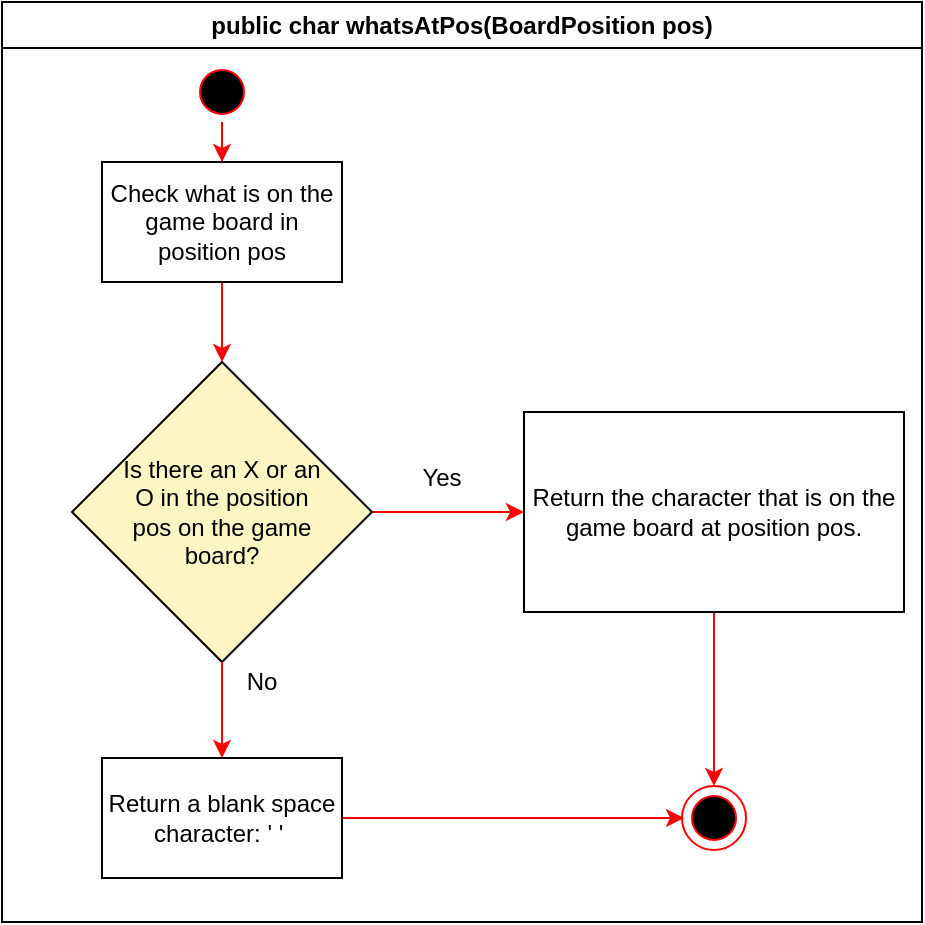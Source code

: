 <mxfile version="13.7.3" type="device"><diagram id="YZeFxS9wqxn9Qp7V1SDu" name="Page-1"><mxGraphModel dx="1422" dy="617" grid="1" gridSize="10" guides="1" tooltips="1" connect="1" arrows="1" fold="1" page="1" pageScale="1" pageWidth="850" pageHeight="1100" math="0" shadow="0"><root><mxCell id="0"/><mxCell id="1" parent="0"/><mxCell id="HGhz0U9ufz9qvhWKM6n_-1" value="public char whatsAtPos(BoardPosition pos)" style="swimlane;whiteSpace=wrap" parent="1" vertex="1"><mxGeometry x="170" y="90" width="460" height="460" as="geometry"><mxRectangle x="530" y="40" width="300" height="23" as="alternateBounds"/></mxGeometry></mxCell><mxCell id="HGhz0U9ufz9qvhWKM6n_-2" value="" style="edgeStyle=orthogonalEdgeStyle;rounded=0;orthogonalLoop=1;jettySize=auto;html=1;strokeColor=#FF0000;entryX=0.5;entryY=0;entryDx=0;entryDy=0;" parent="HGhz0U9ufz9qvhWKM6n_-1" source="HGhz0U9ufz9qvhWKM6n_-3" target="HGhz0U9ufz9qvhWKM6n_-7" edge="1"><mxGeometry relative="1" as="geometry"><mxPoint x="110" y="110" as="targetPoint"/></mxGeometry></mxCell><mxCell id="HGhz0U9ufz9qvhWKM6n_-3" value="" style="ellipse;shape=startState;fillColor=#000000;strokeColor=#ff0000;" parent="HGhz0U9ufz9qvhWKM6n_-1" vertex="1"><mxGeometry x="95" y="30" width="30" height="30" as="geometry"/></mxCell><mxCell id="HGhz0U9ufz9qvhWKM6n_-16" value="" style="edgeStyle=orthogonalEdgeStyle;rounded=0;orthogonalLoop=1;jettySize=auto;html=1;strokeColor=#FF0000;entryX=0.5;entryY=0;entryDx=0;entryDy=0;" parent="HGhz0U9ufz9qvhWKM6n_-1" source="HGhz0U9ufz9qvhWKM6n_-7" target="HGhz0U9ufz9qvhWKM6n_-17" edge="1"><mxGeometry relative="1" as="geometry"><mxPoint x="110" y="270" as="targetPoint"/></mxGeometry></mxCell><mxCell id="HGhz0U9ufz9qvhWKM6n_-7" value="Check what is on the game board in position pos" style="rounded=0;whiteSpace=wrap;html=1;" parent="HGhz0U9ufz9qvhWKM6n_-1" vertex="1"><mxGeometry x="50" y="80" width="120" height="60" as="geometry"/></mxCell><mxCell id="HGhz0U9ufz9qvhWKM6n_-14" value="" style="edgeStyle=orthogonalEdgeStyle;rounded=0;orthogonalLoop=1;jettySize=auto;html=1;strokeColor=#FF0000;entryX=0.5;entryY=0;entryDx=0;entryDy=0;" parent="HGhz0U9ufz9qvhWKM6n_-1" source="HGhz0U9ufz9qvhWKM6n_-11" target="HGhz0U9ufz9qvhWKM6n_-5" edge="1"><mxGeometry relative="1" as="geometry"><mxPoint x="285" y="218" as="targetPoint"/></mxGeometry></mxCell><mxCell id="HGhz0U9ufz9qvhWKM6n_-11" value="Return the character that is on the game board at position pos." style="rounded=0;whiteSpace=wrap;html=1;" parent="HGhz0U9ufz9qvhWKM6n_-1" vertex="1"><mxGeometry x="261" y="205" width="190" height="100" as="geometry"/></mxCell><mxCell id="HGhz0U9ufz9qvhWKM6n_-18" value="" style="edgeStyle=orthogonalEdgeStyle;rounded=0;orthogonalLoop=1;jettySize=auto;html=1;strokeColor=#FF0000;" parent="HGhz0U9ufz9qvhWKM6n_-1" source="HGhz0U9ufz9qvhWKM6n_-17" target="HGhz0U9ufz9qvhWKM6n_-11" edge="1"><mxGeometry relative="1" as="geometry"/></mxCell><mxCell id="HGhz0U9ufz9qvhWKM6n_-17" value="Is there an X or an O in the position pos on the game board?" style="rhombus;whiteSpace=wrap;html=1;fillColor=#FFF4C3;spacingLeft=20;spacingRight=20;" parent="HGhz0U9ufz9qvhWKM6n_-1" vertex="1"><mxGeometry x="35" y="180" width="150" height="150" as="geometry"/></mxCell><mxCell id="HGhz0U9ufz9qvhWKM6n_-4" value="" style="group" parent="HGhz0U9ufz9qvhWKM6n_-1" vertex="1" connectable="0"><mxGeometry x="340" y="392" width="32" height="32" as="geometry"/></mxCell><mxCell id="HGhz0U9ufz9qvhWKM6n_-5" value="" style="ellipse;whiteSpace=wrap;html=1;aspect=fixed;fillColor=#ffffff;strokeColor=#FF0000;" parent="HGhz0U9ufz9qvhWKM6n_-4" vertex="1"><mxGeometry width="32" height="32" as="geometry"/></mxCell><mxCell id="HGhz0U9ufz9qvhWKM6n_-6" value="" style="ellipse;shape=startState;fillColor=#000000;strokeColor=#ff0000;" parent="HGhz0U9ufz9qvhWKM6n_-4" vertex="1"><mxGeometry x="1" y="1" width="30" height="30" as="geometry"/></mxCell><mxCell id="HGhz0U9ufz9qvhWKM6n_-25" value="" style="edgeStyle=orthogonalEdgeStyle;rounded=0;orthogonalLoop=1;jettySize=auto;html=1;strokeColor=#FF0000;entryX=0;entryY=0.5;entryDx=0;entryDy=0;" parent="HGhz0U9ufz9qvhWKM6n_-1" source="HGhz0U9ufz9qvhWKM6n_-21" target="HGhz0U9ufz9qvhWKM6n_-6" edge="1"><mxGeometry relative="1" as="geometry"><mxPoint x="250" y="408" as="targetPoint"/></mxGeometry></mxCell><mxCell id="HGhz0U9ufz9qvhWKM6n_-21" value="Return a blank space character: ' '&amp;nbsp;" style="rounded=0;whiteSpace=wrap;html=1;" parent="HGhz0U9ufz9qvhWKM6n_-1" vertex="1"><mxGeometry x="50" y="378" width="120" height="60" as="geometry"/></mxCell><mxCell id="HGhz0U9ufz9qvhWKM6n_-20" value="" style="edgeStyle=orthogonalEdgeStyle;rounded=0;orthogonalLoop=1;jettySize=auto;html=1;strokeColor=#FF0000;" parent="HGhz0U9ufz9qvhWKM6n_-1" source="HGhz0U9ufz9qvhWKM6n_-17" target="HGhz0U9ufz9qvhWKM6n_-21" edge="1"><mxGeometry relative="1" as="geometry"><mxPoint x="110" y="378" as="targetPoint"/></mxGeometry></mxCell><mxCell id="HGhz0U9ufz9qvhWKM6n_-22" value="Yes" style="text;html=1;strokeColor=none;fillColor=none;align=center;verticalAlign=middle;whiteSpace=wrap;rounded=0;" parent="HGhz0U9ufz9qvhWKM6n_-1" vertex="1"><mxGeometry x="200" y="228" width="40" height="20" as="geometry"/></mxCell><mxCell id="HGhz0U9ufz9qvhWKM6n_-23" value="No" style="text;html=1;strokeColor=none;fillColor=none;align=center;verticalAlign=middle;whiteSpace=wrap;rounded=0;" parent="HGhz0U9ufz9qvhWKM6n_-1" vertex="1"><mxGeometry x="110" y="330" width="40" height="20" as="geometry"/></mxCell></root></mxGraphModel></diagram></mxfile>